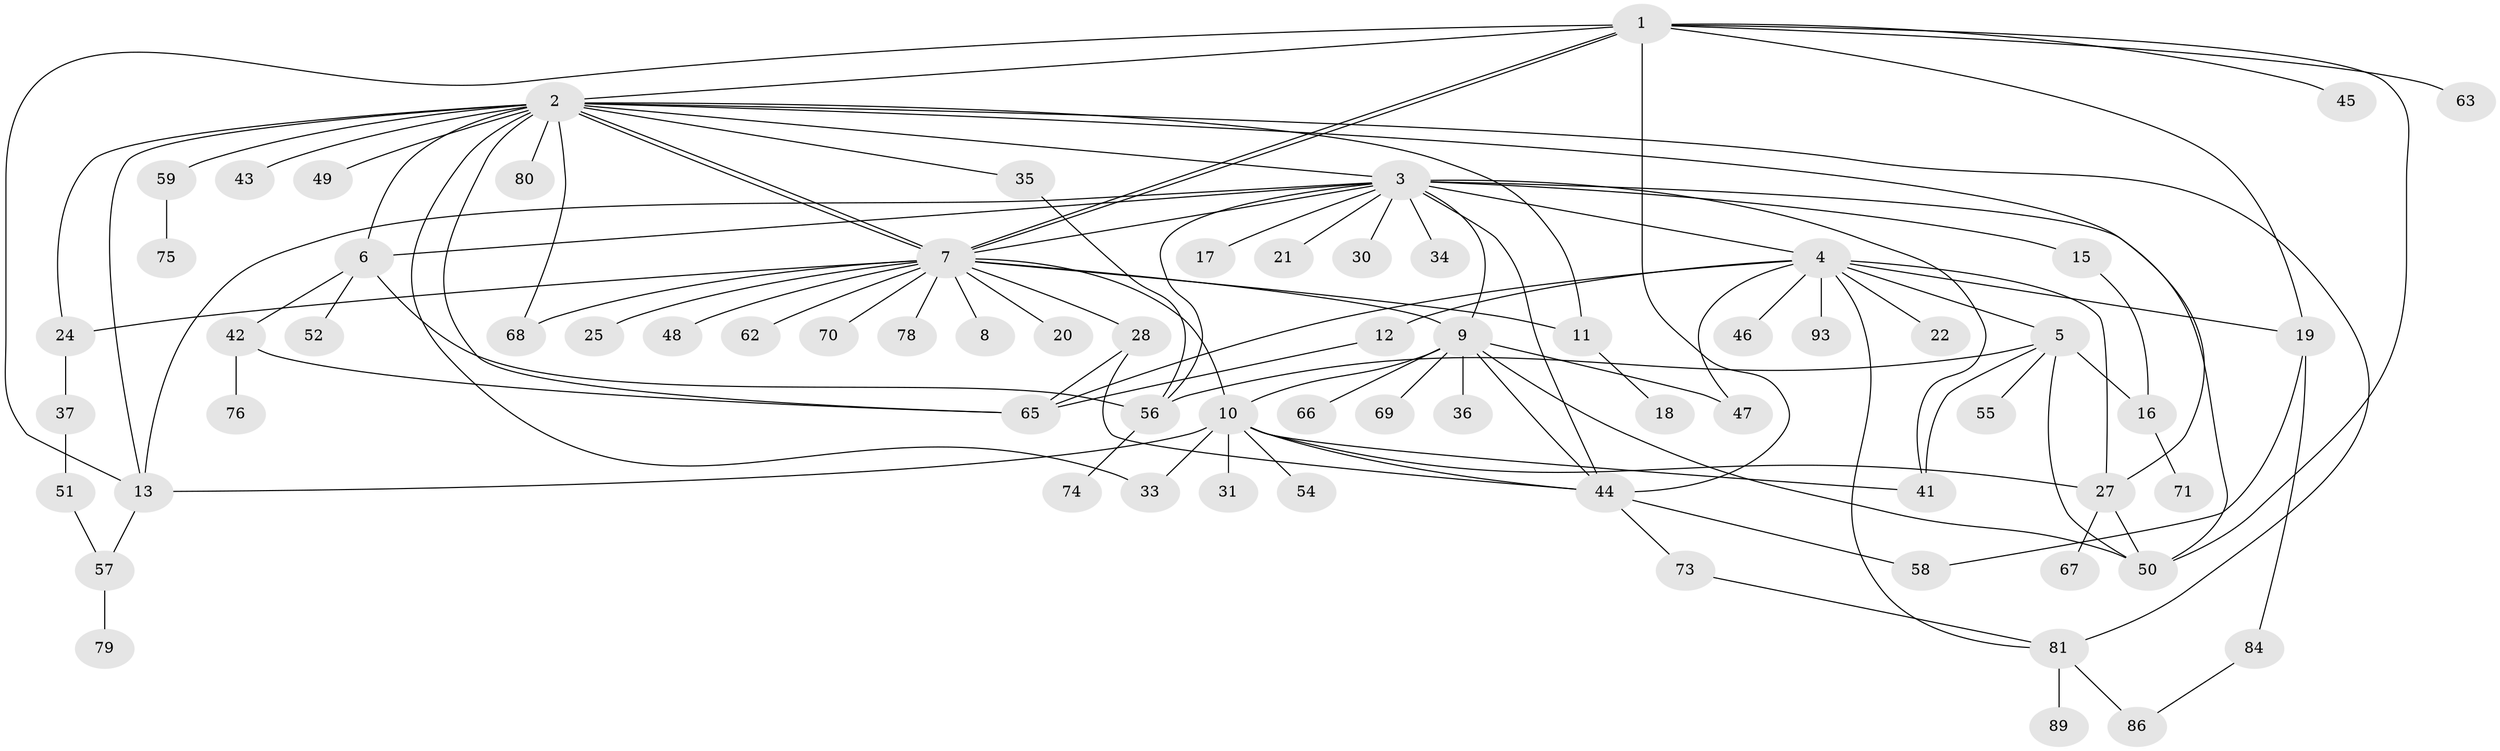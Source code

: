 // original degree distribution, {9: 0.021505376344086023, 19: 0.021505376344086023, 16: 0.010752688172043012, 12: 0.010752688172043012, 6: 0.010752688172043012, 5: 0.043010752688172046, 1: 0.44086021505376344, 10: 0.010752688172043012, 3: 0.13978494623655913, 2: 0.20430107526881722, 4: 0.08602150537634409}
// Generated by graph-tools (version 1.1) at 2025/11/02/27/25 16:11:13]
// undirected, 71 vertices, 111 edges
graph export_dot {
graph [start="1"]
  node [color=gray90,style=filled];
  1 [super="+32"];
  2 [super="+40"];
  3 [super="+39"];
  4 [super="+53"];
  5 [super="+87"];
  6 [super="+14"];
  7 [super="+77"];
  8;
  9 [super="+26"];
  10 [super="+90"];
  11;
  12;
  13 [super="+23"];
  15 [super="+29"];
  16 [super="+61"];
  17;
  18;
  19;
  20 [super="+88"];
  21;
  22;
  24;
  25;
  27 [super="+38"];
  28;
  30;
  31;
  33;
  34;
  35;
  36;
  37;
  41;
  42;
  43;
  44 [super="+60"];
  45;
  46;
  47;
  48;
  49;
  50 [super="+72"];
  51 [super="+82"];
  52;
  54 [super="+64"];
  55;
  56 [super="+83"];
  57;
  58;
  59;
  62;
  63;
  65 [super="+91"];
  66;
  67;
  68;
  69;
  70;
  71;
  73;
  74;
  75;
  76;
  78;
  79;
  80;
  81 [super="+85"];
  84;
  86 [super="+92"];
  89;
  93;
  1 -- 2;
  1 -- 7;
  1 -- 7;
  1 -- 44;
  1 -- 50;
  1 -- 63;
  1 -- 19;
  1 -- 45;
  1 -- 13;
  2 -- 3;
  2 -- 6;
  2 -- 7;
  2 -- 7;
  2 -- 11;
  2 -- 13;
  2 -- 24;
  2 -- 27;
  2 -- 33;
  2 -- 35;
  2 -- 43;
  2 -- 49;
  2 -- 59;
  2 -- 68;
  2 -- 80;
  2 -- 81;
  2 -- 65;
  3 -- 4;
  3 -- 6;
  3 -- 7;
  3 -- 15;
  3 -- 17;
  3 -- 21;
  3 -- 30;
  3 -- 34;
  3 -- 41;
  3 -- 56;
  3 -- 9 [weight=2];
  3 -- 50;
  3 -- 44;
  3 -- 13;
  4 -- 5;
  4 -- 12;
  4 -- 19;
  4 -- 22;
  4 -- 46;
  4 -- 47;
  4 -- 93;
  4 -- 27;
  4 -- 81;
  4 -- 65;
  5 -- 41;
  5 -- 55;
  5 -- 56;
  5 -- 50;
  5 -- 16;
  6 -- 52;
  6 -- 56;
  6 -- 42;
  7 -- 8;
  7 -- 9;
  7 -- 10;
  7 -- 11;
  7 -- 20;
  7 -- 24;
  7 -- 25;
  7 -- 28;
  7 -- 48;
  7 -- 62;
  7 -- 68;
  7 -- 70;
  7 -- 78;
  9 -- 10;
  9 -- 36;
  9 -- 44;
  9 -- 47;
  9 -- 69;
  9 -- 50;
  9 -- 66;
  10 -- 13;
  10 -- 27;
  10 -- 31;
  10 -- 33;
  10 -- 41;
  10 -- 54;
  10 -- 44;
  11 -- 18;
  12 -- 65;
  13 -- 57;
  15 -- 16;
  16 -- 71;
  19 -- 58;
  19 -- 84;
  24 -- 37;
  27 -- 50;
  27 -- 67;
  28 -- 44;
  28 -- 65;
  35 -- 56;
  37 -- 51;
  42 -- 65;
  42 -- 76;
  44 -- 58;
  44 -- 73;
  51 -- 57;
  56 -- 74;
  57 -- 79;
  59 -- 75;
  73 -- 81;
  81 -- 86;
  81 -- 89;
  84 -- 86;
}
